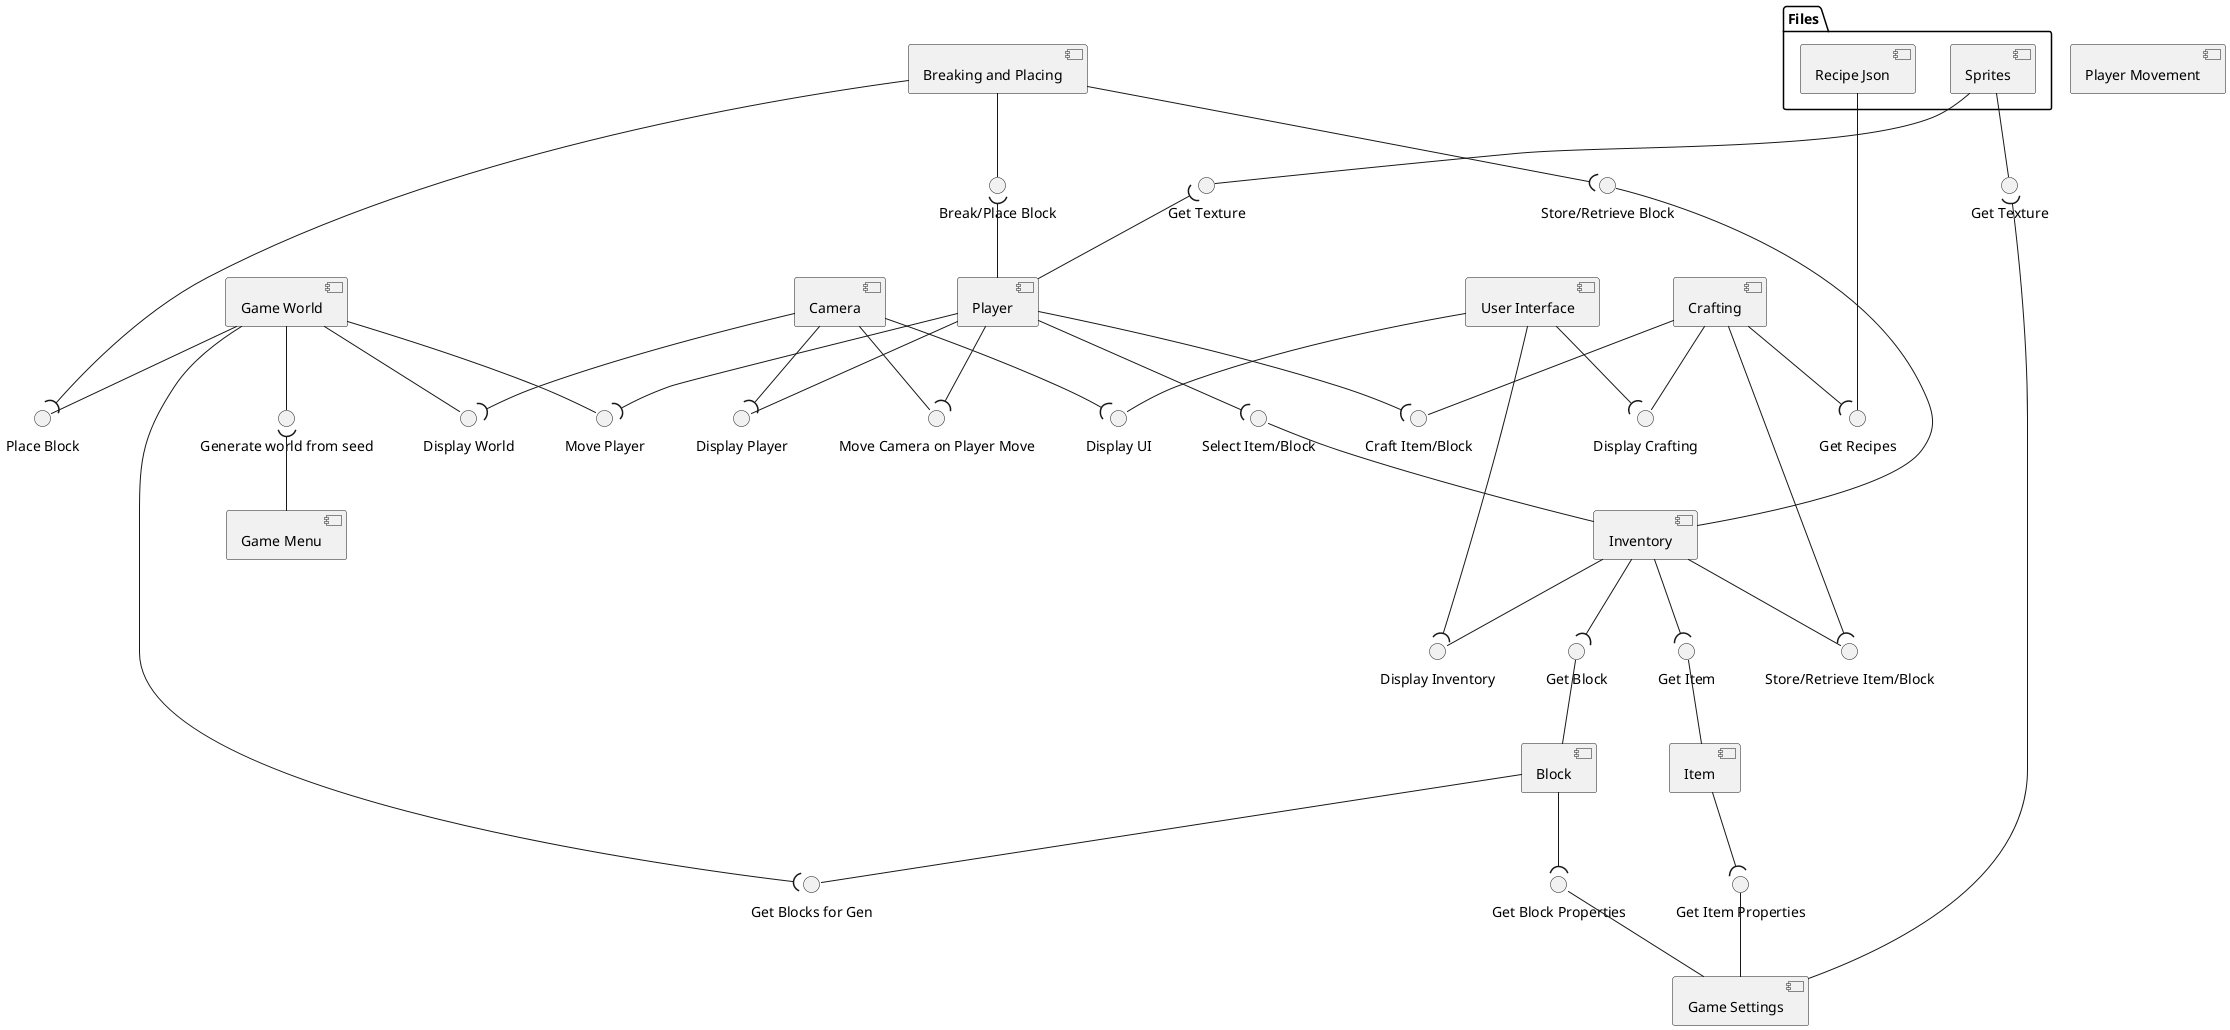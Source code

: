 @startuml
[Game Settings]

[Crafting]
[Block]
[Item]
[Breaking and Placing]
[Player]
[Player Movement]
[Camera]
[Game World]
[Inventory]
[User Interface]
[Game Menu]
folder "Files"{
    [Sprites]
    [Recipe Json]
}
() "Get Texture" as GT1
() "Get Texture" as GT2
[Sprites] -- GT1
GT1 )-- [Game Settings]
[Sprites] -- GT2
GT2 )-- [Player]

() "Get Block Properties" as GBlockInfo
() "Get Item Properties" as GBItemInfo
[Block] --( GBlockInfo
GBlockInfo -- [Game Settings]
[Item] --( GBItemInfo
GBItemInfo -- [Game Settings]

() "Get Block" as GBlock
() "Get Item" as GItem

[Inventory] --( GBlock
GBlock -- [Block]
[Inventory] --( GItem
GItem -- [Item]

() "Store/Retrieve Block" as StoreRetrieveBlock
[Breaking and Placing] --( StoreRetrieveBlock
StoreRetrieveBlock -- [Inventory]

() "Select Item/Block" as SelectItemBlock
SelectItemBlock -- [Inventory]
[Player] --( SelectItemBlock

() "Break/Place Block" as BreakPlaceBlock
[Breaking and Placing] -- BreakPlaceBlock
BreakPlaceBlock )-- [Player]

() "Place Block" as PlaceBlock
[Game World] -- PlaceBlock
[Breaking and Placing] --( PlaceBlock

() "Craft Item/Block" as Craft
[Crafting] -- Craft
[Player] --( Craft

() "Get Recipes" as GetRecipes
[Crafting] --( GetRecipes
[Recipe Json] -- GetRecipes

() "Store/Retrieve Item/Block" as StoreRetrieveBlockItem
[Crafting] --( StoreRetrieveBlockItem
[Inventory] -- StoreRetrieveBlockItem

() "Get Blocks for Gen" as BlocKGen
[Game World] --( BlocKGen
[Block] -- BlocKGen

() "Generate world from seed" as GenWorld
[Game World] -- GenWorld
GenWorld )-- [Game Menu]

() "Display World" as DisplayWorld
() "Display Player" as DisplayPlayer
() "Display UI" as DisplayUI

() "Display Crafting" as DisplayCrafting
() "Display Inventory" as DisplayInventory

[User Interface] --( DisplayCrafting
[User Interface] --( DisplayInventory
[Crafting] -- DisplayCrafting
[Inventory] -- DisplayInventory

[Camera] --( DisplayWorld
[Camera] --( DisplayPlayer
[Camera] --( DisplayUI
[Game World] -- DisplayWorld
[Player] -- DisplayPlayer
[User Interface] -- DisplayUI

() "Move Player" as MovePlayerWorld
[Player] --( MovePlayerWorld
[Game World] -- MovePlayerWorld

() "Move Camera on Player Move" as MovePlayerCamera
[Camera] -- MovePlayerCamera
[Player] --( MovePlayerCamera



@enduml